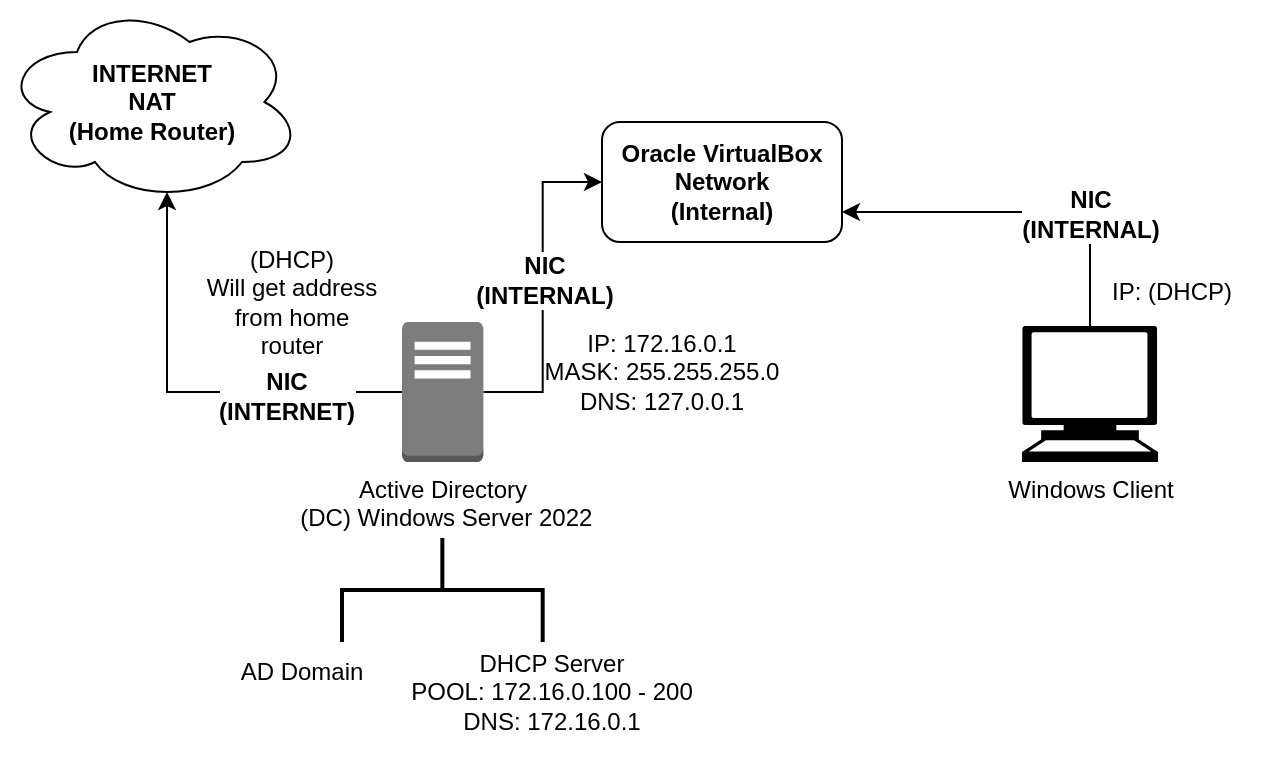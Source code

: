<mxfile version="24.2.1" type="github">
  <diagram name="Page-1" id="MhOm4Tndh2tyu3XPnW-3">
    <mxGraphModel dx="1434" dy="754" grid="1" gridSize="10" guides="1" tooltips="1" connect="1" arrows="1" fold="1" page="1" pageScale="1" pageWidth="850" pageHeight="1100" math="0" shadow="0">
      <root>
        <mxCell id="0" />
        <mxCell id="1" parent="0" />
        <mxCell id="UD3vv5bfLsFVKch-iP8P-1" value="&lt;div&gt;&lt;b&gt;INTERNET&lt;/b&gt;&lt;/div&gt;&lt;div&gt;&lt;b&gt;NAT&lt;br&gt;&lt;/b&gt;&lt;/div&gt;&lt;div&gt;&lt;b&gt;(Home Router)&lt;br&gt;&lt;/b&gt;&lt;/div&gt;" style="ellipse;shape=cloud;whiteSpace=wrap;html=1;" vertex="1" parent="1">
          <mxGeometry x="110" width="150" height="100" as="geometry" />
        </mxCell>
        <mxCell id="UD3vv5bfLsFVKch-iP8P-9" style="edgeStyle=orthogonalEdgeStyle;rounded=0;orthogonalLoop=1;jettySize=auto;html=1;exitX=1;exitY=0.5;exitDx=0;exitDy=0;exitPerimeter=0;entryX=0;entryY=0.5;entryDx=0;entryDy=0;" edge="1" parent="1" source="UD3vv5bfLsFVKch-iP8P-2" target="UD3vv5bfLsFVKch-iP8P-8">
          <mxGeometry relative="1" as="geometry" />
        </mxCell>
        <mxCell id="UD3vv5bfLsFVKch-iP8P-13" value="&lt;div style=&quot;font-size: 12px;&quot;&gt;&lt;font style=&quot;font-size: 12px;&quot;&gt;&lt;b&gt;NIC&lt;/b&gt;&lt;/font&gt;&lt;/div&gt;&lt;div style=&quot;font-size: 12px;&quot;&gt;&lt;b&gt;&lt;font style=&quot;font-size: 12px;&quot;&gt;(INTERNAL)&lt;/font&gt;&lt;br&gt;&lt;/b&gt;&lt;/div&gt;" style="edgeLabel;html=1;align=center;verticalAlign=middle;resizable=0;points=[];" vertex="1" connectable="0" parent="UD3vv5bfLsFVKch-iP8P-9">
          <mxGeometry x="-0.4" relative="1" as="geometry">
            <mxPoint y="-36" as="offset" />
          </mxGeometry>
        </mxCell>
        <mxCell id="UD3vv5bfLsFVKch-iP8P-2" value="&lt;div&gt;Active Directory&lt;/div&gt;&lt;div&gt;&amp;nbsp;(DC) Windows Server 2022&lt;br&gt;&lt;/div&gt;" style="outlineConnect=0;dashed=0;verticalLabelPosition=bottom;verticalAlign=top;align=center;html=1;shape=mxgraph.aws3.traditional_server;fillColor=#7D7C7C;gradientColor=none;" vertex="1" parent="1">
          <mxGeometry x="310" y="160" width="40.69" height="70" as="geometry" />
        </mxCell>
        <mxCell id="UD3vv5bfLsFVKch-iP8P-11" style="edgeStyle=orthogonalEdgeStyle;rounded=0;orthogonalLoop=1;jettySize=auto;html=1;exitX=0.5;exitY=0;exitDx=0;exitDy=0;exitPerimeter=0;entryX=1;entryY=0.75;entryDx=0;entryDy=0;" edge="1" parent="1" source="UD3vv5bfLsFVKch-iP8P-3" target="UD3vv5bfLsFVKch-iP8P-8">
          <mxGeometry relative="1" as="geometry" />
        </mxCell>
        <mxCell id="UD3vv5bfLsFVKch-iP8P-12" value="&lt;div style=&quot;font-size: 12px;&quot;&gt;&lt;font style=&quot;font-size: 12px;&quot;&gt;&lt;b&gt;NIC&lt;/b&gt;&lt;/font&gt;&lt;/div&gt;&lt;div style=&quot;font-size: 12px;&quot;&gt;&lt;font style=&quot;font-size: 12px;&quot;&gt;&lt;b&gt;(INTERNAL)&lt;/b&gt;&lt;/font&gt;&lt;/div&gt;" style="edgeLabel;html=1;align=center;verticalAlign=middle;resizable=0;points=[];" vertex="1" connectable="0" parent="UD3vv5bfLsFVKch-iP8P-11">
          <mxGeometry x="-0.379" relative="1" as="geometry">
            <mxPoint as="offset" />
          </mxGeometry>
        </mxCell>
        <mxCell id="UD3vv5bfLsFVKch-iP8P-3" value="Windows Client" style="shape=mxgraph.signs.tech.computer;html=1;pointerEvents=1;fillColor=#000000;strokeColor=none;verticalLabelPosition=bottom;verticalAlign=top;align=center;" vertex="1" parent="1">
          <mxGeometry x="620" y="162" width="68" height="68" as="geometry" />
        </mxCell>
        <mxCell id="UD3vv5bfLsFVKch-iP8P-6" style="edgeStyle=orthogonalEdgeStyle;rounded=0;orthogonalLoop=1;jettySize=auto;html=1;exitX=0;exitY=0.5;exitDx=0;exitDy=0;exitPerimeter=0;entryX=0.55;entryY=0.95;entryDx=0;entryDy=0;entryPerimeter=0;" edge="1" parent="1" source="UD3vv5bfLsFVKch-iP8P-2" target="UD3vv5bfLsFVKch-iP8P-1">
          <mxGeometry relative="1" as="geometry" />
        </mxCell>
        <mxCell id="UD3vv5bfLsFVKch-iP8P-7" value="&lt;div style=&quot;font-size: 12px;&quot;&gt;&lt;b&gt;&lt;font style=&quot;font-size: 12px;&quot;&gt;NIC &lt;br&gt;&lt;/font&gt;&lt;/b&gt;&lt;/div&gt;&lt;div style=&quot;font-size: 12px;&quot;&gt;&lt;font style=&quot;font-size: 12px;&quot;&gt;&lt;b&gt;(INTERNET)&lt;/b&gt;&lt;br&gt;&lt;/font&gt;&lt;/div&gt;" style="edgeLabel;html=1;align=center;verticalAlign=middle;resizable=0;points=[];" vertex="1" connectable="0" parent="UD3vv5bfLsFVKch-iP8P-6">
          <mxGeometry x="-0.227" y="2" relative="1" as="geometry">
            <mxPoint x="26" as="offset" />
          </mxGeometry>
        </mxCell>
        <mxCell id="UD3vv5bfLsFVKch-iP8P-8" value="&lt;div&gt;&lt;b&gt;Oracle VirtualBox&lt;/b&gt;&lt;/div&gt;&lt;div&gt;&lt;b&gt;Network&lt;/b&gt;&lt;/div&gt;&lt;div&gt;&lt;b&gt;(Internal)&lt;br&gt;&lt;/b&gt;&lt;/div&gt;" style="rounded=1;whiteSpace=wrap;html=1;" vertex="1" parent="1">
          <mxGeometry x="410" y="60" width="120" height="60" as="geometry" />
        </mxCell>
        <mxCell id="UD3vv5bfLsFVKch-iP8P-19" value="" style="strokeWidth=2;html=1;shape=mxgraph.flowchart.annotation_2;align=left;labelPosition=right;pointerEvents=1;direction=south;" vertex="1" parent="1">
          <mxGeometry x="280" y="268" width="100.35" height="52" as="geometry" />
        </mxCell>
        <mxCell id="UD3vv5bfLsFVKch-iP8P-21" value="AD Domain" style="text;strokeColor=none;align=center;fillColor=none;html=1;verticalAlign=middle;whiteSpace=wrap;rounded=0;" vertex="1" parent="1">
          <mxGeometry x="210" y="320" width="100" height="30" as="geometry" />
        </mxCell>
        <mxCell id="UD3vv5bfLsFVKch-iP8P-22" value="&lt;div&gt;DHCP Server&lt;/div&gt;&lt;div&gt;POOL: 172.16.0.100 - 200&lt;br&gt;&lt;/div&gt;&lt;div&gt;DNS: 172.16.0.1&lt;br&gt;&lt;/div&gt;" style="text;strokeColor=none;align=center;fillColor=none;html=1;verticalAlign=middle;whiteSpace=wrap;rounded=0;" vertex="1" parent="1">
          <mxGeometry x="300" y="300" width="170" height="90" as="geometry" />
        </mxCell>
        <mxCell id="UD3vv5bfLsFVKch-iP8P-23" value="&lt;div&gt;IP: 172.16.0.1&lt;/div&gt;&lt;div&gt;MASK: 255.255.255.0&lt;/div&gt;&lt;div&gt;DNS: 127.0.0.1&lt;br&gt;&lt;/div&gt;" style="text;strokeColor=none;align=center;fillColor=none;html=1;verticalAlign=middle;whiteSpace=wrap;rounded=0;" vertex="1" parent="1">
          <mxGeometry x="380.35" y="130" width="120" height="110" as="geometry" />
        </mxCell>
        <mxCell id="UD3vv5bfLsFVKch-iP8P-24" value="IP: (DHCP)" style="text;strokeColor=none;align=center;fillColor=none;html=1;verticalAlign=middle;whiteSpace=wrap;rounded=0;" vertex="1" parent="1">
          <mxGeometry x="650" y="90" width="90" height="110" as="geometry" />
        </mxCell>
        <mxCell id="UD3vv5bfLsFVKch-iP8P-25" value="&lt;div&gt;(DHCP)&lt;/div&gt;&lt;div&gt;Will get address from home router&lt;br&gt;&lt;/div&gt;" style="text;strokeColor=none;align=center;fillColor=none;html=1;verticalAlign=middle;whiteSpace=wrap;rounded=0;" vertex="1" parent="1">
          <mxGeometry x="210" y="120" width="90" height="60" as="geometry" />
        </mxCell>
      </root>
    </mxGraphModel>
  </diagram>
</mxfile>

